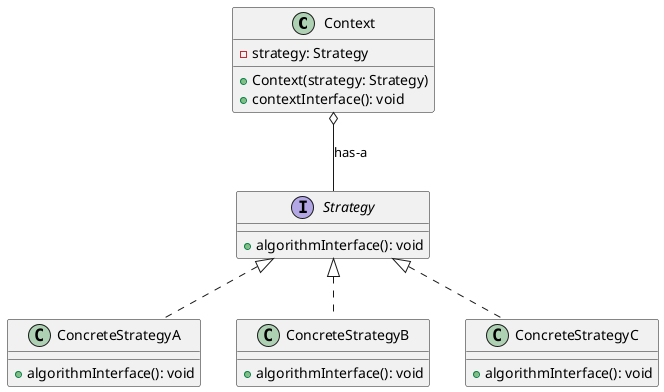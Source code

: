 @startuml StrategyPatternClassDiagram

' Context class
class Context {
  -strategy: Strategy
  +Context(strategy: Strategy)
  +contextInterface(): void
}

' Strategy interface
interface Strategy {
  +algorithmInterface(): void
}

' Concrete Strategies
class ConcreteStrategyA implements Strategy {
  +algorithmInterface(): void
}

class ConcreteStrategyB implements Strategy {
  +algorithmInterface(): void
}

class ConcreteStrategyC implements Strategy {
  +algorithmInterface(): void
}

' Relationships
Context o-- Strategy : has-a

@enduml
